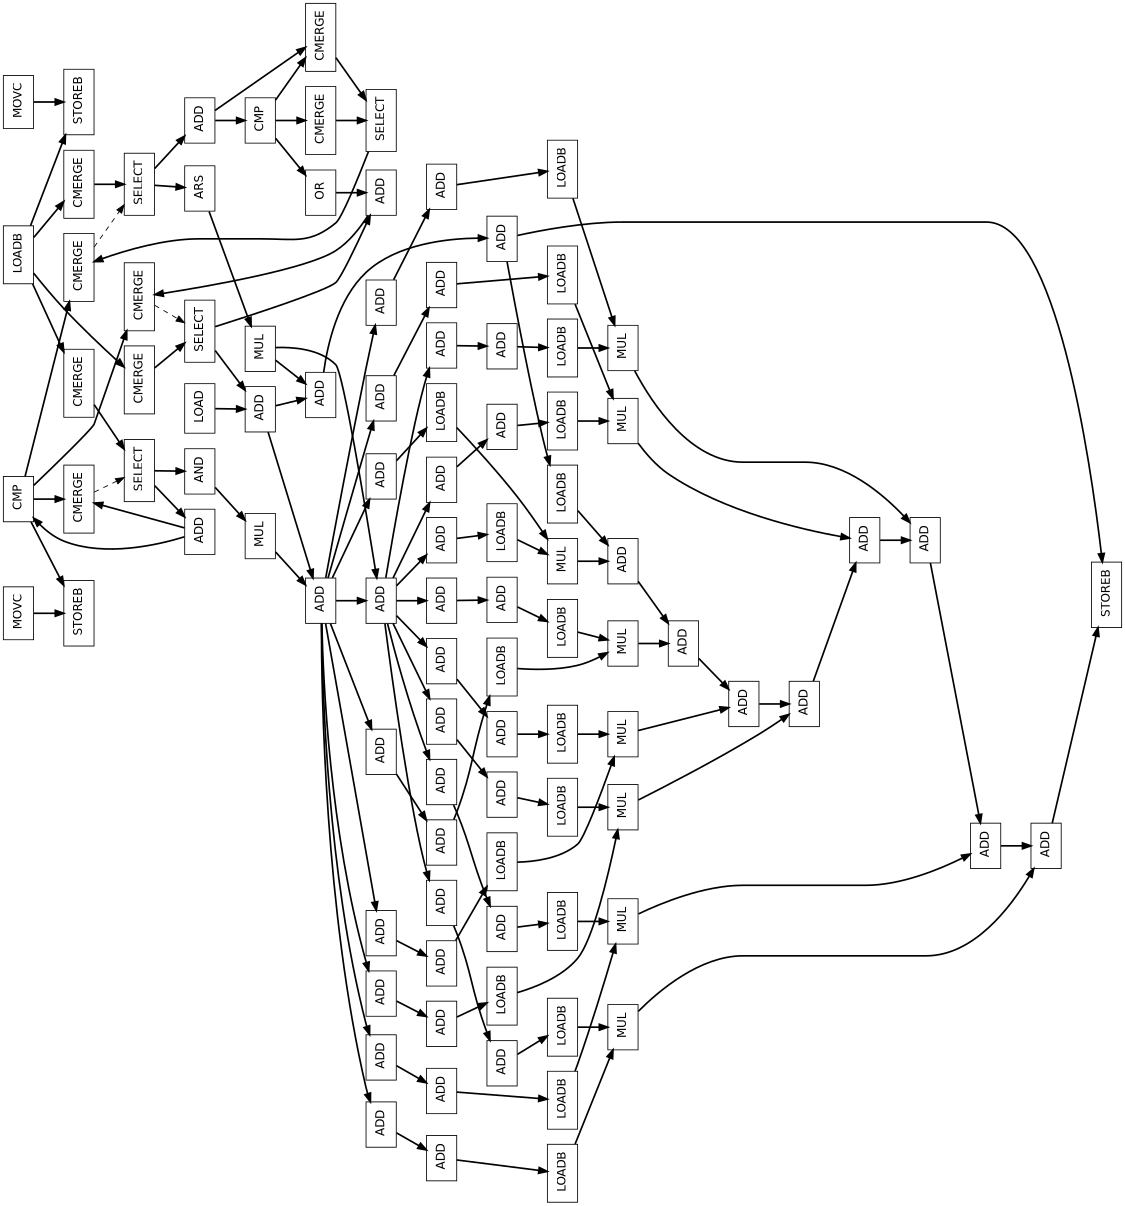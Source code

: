 digraph Region_18 {
	graph [ nslimit = "1000.0",
	orientation = landscape,
		center = true,
	page = "8.5,11",
	compound=true,
	size = "10,7.5" ] ;
"Op_20094" [ fontname = "Helvetica" shape = box, label = " STOREB"]
"Op_20095" [ fontname = "Helvetica" shape = box, label = " MOVC"]
"Op_86" [ fontname = "Helvetica" shape = box, label = " LOADB"]
"Op_96" [ fontname = "Helvetica" shape = box, label = " STOREB"]
"Op_97" [ fontname = "Helvetica" shape = box, label = " MOVC"]
"Op_0" [ fontname = "Helvetica" shape = box, label = " SELECT"]
"Op_1" [ fontname = "Helvetica" shape = box, label = " ADD"]
"Op_2" [ fontname = "Helvetica" shape = box, label = " ADD"]
"Op_3" [ fontname = "Helvetica" shape = box, label = " LOAD"]
"Op_4" [ fontname = "Helvetica" shape = box, label = " ADD"]
"Op_5" [ fontname = "Helvetica" shape = box, label = " ADD"]
"Op_6" [ fontname = "Helvetica" shape = box, label = " STOREB"]
"Op_7" [ fontname = "Helvetica" shape = box, label = " LOADB"]
"Op_8" [ fontname = "Helvetica" shape = box, label = " ADD"]
"Op_9" [ fontname = "Helvetica" shape = box, label = " ADD"]
"Op_10" [ fontname = "Helvetica" shape = box, label = " ADD"]
"Op_11" [ fontname = "Helvetica" shape = box, label = " ADD"]
"Op_12" [ fontname = "Helvetica" shape = box, label = " ADD"]
"Op_13" [ fontname = "Helvetica" shape = box, label = " ADD"]
"Op_14" [ fontname = "Helvetica" shape = box, label = " ADD"]
"Op_15" [ fontname = "Helvetica" shape = box, label = " ADD"]
"Op_16" [ fontname = "Helvetica" shape = box, label = " ADD"]
"Op_17" [ fontname = "Helvetica" shape = box, label = " ADD"]
"Op_18" [ fontname = "Helvetica" shape = box, label = " ADD"]
"Op_19" [ fontname = "Helvetica" shape = box, label = " LOADB"]
"Op_20" [ fontname = "Helvetica" shape = box, label = " MUL"]
"Op_33" [ fontname = "Helvetica" shape = box, label = " ADD"]
"Op_21" [ fontname = "Helvetica" shape = box, label = " ADD"]
"Op_22" [ fontname = "Helvetica" shape = box, label = " ADD"]
"Op_23" [ fontname = "Helvetica" shape = box, label = " LOADB"]
"Op_24" [ fontname = "Helvetica" shape = box, label = " MUL"]
"Op_25" [ fontname = "Helvetica" shape = box, label = " ADD"]
"Op_26" [ fontname = "Helvetica" shape = box, label = " ADD"]
"Op_27" [ fontname = "Helvetica" shape = box, label = " LOADB"]
"Op_28" [ fontname = "Helvetica" shape = box, label = " MUL"]
"Op_29" [ fontname = "Helvetica" shape = box, label = " ADD"]
"Op_30" [ fontname = "Helvetica" shape = box, label = " ADD"]
"Op_31" [ fontname = "Helvetica" shape = box, label = " LOADB"]
"Op_32" [ fontname = "Helvetica" shape = box, label = " MUL"]
"Op_58" [ fontname = "Helvetica" shape = box, label = " ADD"]
"Op_59" [ fontname = "Helvetica" shape = box, label = " ADD"]
"Op_34" [ fontname = "Helvetica" shape = box, label = " ADD"]
"Op_35" [ fontname = "Helvetica" shape = box, label = " LOADB"]
"Op_36" [ fontname = "Helvetica" shape = box, label = " MUL"]
"Op_37" [ fontname = "Helvetica" shape = box, label = " ADD"]
"Op_38" [ fontname = "Helvetica" shape = box, label = " ADD"]
"Op_39" [ fontname = "Helvetica" shape = box, label = " LOADB"]
"Op_40" [ fontname = "Helvetica" shape = box, label = " MUL"]
"Op_41" [ fontname = "Helvetica" shape = box, label = " ADD"]
"Op_42" [ fontname = "Helvetica" shape = box, label = " ADD"]
"Op_43" [ fontname = "Helvetica" shape = box, label = " LOADB"]
"Op_44" [ fontname = "Helvetica" shape = box, label = " MUL"]
"Op_45" [ fontname = "Helvetica" shape = box, label = " ADD"]
"Op_46" [ fontname = "Helvetica" shape = box, label = " LOADB"]
"Op_47" [ fontname = "Helvetica" shape = box, label = " MUL"]
"Op_48" [ fontname = "Helvetica" shape = box, label = " ADD"]
"Op_49" [ fontname = "Helvetica" shape = box, label = " ADD"]
"Op_50" [ fontname = "Helvetica" shape = box, label = " ADD"]
"Op_51" [ fontname = "Helvetica" shape = box, label = " LOADB"]
"Op_52" [ fontname = "Helvetica" shape = box, label = " ADD"]
"Op_53" [ fontname = "Helvetica" shape = box, label = " ADD"]
"Op_54" [ fontname = "Helvetica" shape = box, label = " LOADB"]
"Op_55" [ fontname = "Helvetica" shape = box, label = " ADD"]
"Op_56" [ fontname = "Helvetica" shape = box, label = " ADD"]
"Op_57" [ fontname = "Helvetica" shape = box, label = " LOADB"]
"Op_60" [ fontname = "Helvetica" shape = box, label = " LOADB"]
"Op_61" [ fontname = "Helvetica" shape = box, label = " ADD"]
"Op_62" [ fontname = "Helvetica" shape = box, label = " ADD"]
"Op_63" [ fontname = "Helvetica" shape = box, label = " LOADB"]
"Op_64" [ fontname = "Helvetica" shape = box, label = " ADD"]
"Op_65" [ fontname = "Helvetica" shape = box, label = " ADD"]
"Op_66" [ fontname = "Helvetica" shape = box, label = " LOADB"]
"Op_67" [ fontname = "Helvetica" shape = box, label = " ADD"]
"Op_68" [ fontname = "Helvetica" shape = box, label = " ADD"]
"Op_69" [ fontname = "Helvetica" shape = box, label = " LOADB"]
"Op_70" [ fontname = "Helvetica" shape = box, label = " ADD"]
"Op_71" [ fontname = "Helvetica" shape = box, label = " LOADB"]
"Op_72" [ fontname = "Helvetica" shape = box, label = " SELECT"]
"Op_73" [ fontname = "Helvetica" shape = box, label = " ADD"]
"Op_74" [ fontname = "Helvetica" shape = box, label = " SELECT"]
"Op_75" [ fontname = "Helvetica" shape = box, label = " CMP"]
"Op_76" [ fontname = "Helvetica" shape = box, label = " OR"]
"Op_77" [ fontname = "Helvetica" shape = box, label = " ARS"]
"Op_78" [ fontname = "Helvetica" shape = box, label = " MUL"]
"Op_79" [ fontname = "Helvetica" shape = box, label = " SELECT"]
"Op_80" [ fontname = "Helvetica" shape = box, label = " ADD"]
"Op_81" [ fontname = "Helvetica" shape = box, label = " CMP"]
"Op_83" [ fontname = "Helvetica" shape = box, label = " AND"]
"Op_84" [ fontname = "Helvetica" shape = box, label = " MUL"]
"Op_89" [ fontname = "Helvetica" shape = box, label = " CMERGE"]
"Op_90" [ fontname = "Helvetica" shape = box, label = " CMERGE"]
"Op_91" [ fontname = "Helvetica" shape = box, label = " CMERGE"]
"Op_92" [ fontname = "Helvetica" shape = box, label = " CMERGE"]
"Op_85" [ fontname = "Helvetica" shape = box, label = " CMERGE"]
"Op_87" [ fontname = "Helvetica" shape = box, label = " CMERGE"]
"Op_88" [ fontname = "Helvetica" shape = box, label = " CMERGE"]
"Op_93" [ fontname = "Helvetica" shape = box, label = " CMERGE"]
"Op_0" -> "Op_1" [style = bold, color = black];
"Op_0" -> "Op_2" [style = bold, color = black];
"Op_1" -> "Op_85" [style = bold, color = black];
"Op_2" -> "Op_4" [style = bold, color = black];
"Op_2" -> "Op_16" [style = bold, color = black];
"Op_3" -> "Op_2" [style = bold, color = black];
"Op_4" -> "Op_5" [style = bold, color = black];
"Op_5" -> "Op_6" [style = bold, color = black];
"Op_5" -> "Op_7" [style = bold, color = black];
"Op_7" -> "Op_8" [style = bold, color = black];
"Op_8" -> "Op_9" [style = bold, color = black];
"Op_9" -> "Op_10" [style = bold, color = black];
"Op_10" -> "Op_11" [style = bold, color = black];
"Op_11" -> "Op_12" [style = bold, color = black];
"Op_12" -> "Op_13" [style = bold, color = black];
"Op_13" -> "Op_14" [style = bold, color = black];
"Op_14" -> "Op_15" [style = bold, color = black];
"Op_15" -> "Op_6" [style = bold, color = black];
"Op_16" -> "Op_17" [style = bold, color = black];
"Op_16" -> "Op_21" [style = bold, color = black];
"Op_16" -> "Op_25" [style = bold, color = black];
"Op_16" -> "Op_29" [style = bold, color = black];
"Op_16" -> "Op_33" [style = bold, color = black];
"Op_16" -> "Op_37" [style = bold, color = black];
"Op_16" -> "Op_41" [style = bold, color = black];
"Op_16" -> "Op_45" [style = bold, color = black];
"Op_16" -> "Op_48" [style = bold, color = black];
"Op_17" -> "Op_18" [style = bold, color = black];
"Op_18" -> "Op_19" [style = bold, color = black];
"Op_19" -> "Op_20" [style = bold, color = black];
"Op_20" -> "Op_15" [style = bold, color = black];
"Op_21" -> "Op_22" [style = bold, color = black];
"Op_22" -> "Op_23" [style = bold, color = black];
"Op_23" -> "Op_24" [style = bold, color = black];
"Op_24" -> "Op_14" [style = bold, color = black];
"Op_25" -> "Op_26" [style = bold, color = black];
"Op_26" -> "Op_27" [style = bold, color = black];
"Op_27" -> "Op_28" [style = bold, color = black];
"Op_28" -> "Op_13" [style = bold, color = black];
"Op_29" -> "Op_30" [style = bold, color = black];
"Op_30" -> "Op_31" [style = bold, color = black];
"Op_31" -> "Op_32" [style = bold, color = black];
"Op_32" -> "Op_12" [style = bold, color = black];
"Op_33" -> "Op_34" [style = bold, color = black];
"Op_34" -> "Op_35" [style = bold, color = black];
"Op_35" -> "Op_36" [style = bold, color = black];
"Op_36" -> "Op_11" [style = bold, color = black];
"Op_37" -> "Op_38" [style = bold, color = black];
"Op_38" -> "Op_39" [style = bold, color = black];
"Op_39" -> "Op_40" [style = bold, color = black];
"Op_40" -> "Op_10" [style = bold, color = black];
"Op_41" -> "Op_42" [style = bold, color = black];
"Op_42" -> "Op_43" [style = bold, color = black];
"Op_43" -> "Op_44" [style = bold, color = black];
"Op_44" -> "Op_9" [style = bold, color = black];
"Op_45" -> "Op_46" [style = bold, color = black];
"Op_46" -> "Op_47" [style = bold, color = black];
"Op_47" -> "Op_8" [style = bold, color = black];
"Op_48" -> "Op_49" [style = bold, color = black];
"Op_48" -> "Op_52" [style = bold, color = black];
"Op_48" -> "Op_55" [style = bold, color = black];
"Op_48" -> "Op_58" [style = bold, color = black];
"Op_48" -> "Op_61" [style = bold, color = black];
"Op_48" -> "Op_64" [style = bold, color = black];
"Op_48" -> "Op_67" [style = bold, color = black];
"Op_48" -> "Op_70" [style = bold, color = black];
"Op_49" -> "Op_50" [style = bold, color = black];
"Op_50" -> "Op_51" [style = bold, color = black];
"Op_51" -> "Op_20" [style = bold, color = black];
"Op_52" -> "Op_53" [style = bold, color = black];
"Op_53" -> "Op_54" [style = bold, color = black];
"Op_54" -> "Op_24" [style = bold, color = black];
"Op_55" -> "Op_56" [style = bold, color = black];
"Op_56" -> "Op_57" [style = bold, color = black];
"Op_57" -> "Op_28" [style = bold, color = black];
"Op_58" -> "Op_59" [style = bold, color = black];
"Op_59" -> "Op_60" [style = bold, color = black];
"Op_60" -> "Op_32" [style = bold, color = black];
"Op_61" -> "Op_62" [style = bold, color = black];
"Op_62" -> "Op_63" [style = bold, color = black];
"Op_63" -> "Op_36" [style = bold, color = black];
"Op_64" -> "Op_65" [style = bold, color = black];
"Op_65" -> "Op_66" [style = bold, color = black];
"Op_66" -> "Op_40" [style = bold, color = black];
"Op_67" -> "Op_68" [style = bold, color = black];
"Op_68" -> "Op_69" [style = bold, color = black];
"Op_69" -> "Op_44" [style = bold, color = black];
"Op_70" -> "Op_71" [style = bold, color = black];
"Op_71" -> "Op_47" [style = bold, color = black];
"Op_72" -> "Op_73" [style = bold, color = black];
"Op_72" -> "Op_77" [style = bold, color = black];
"Op_73" -> "Op_75" [style = bold, color = black];
"Op_73" -> "Op_93" [style = bold, color = black];
"Op_74" -> "Op_88" [style = bold, color = black];
"Op_75" -> "Op_76" [style = bold, color = black];
"Op_75" -> "Op_92" [style = bold, color = black];
"Op_75" -> "Op_93" [style = bold, color = black];
"Op_76" -> "Op_1" [style = bold, color = black];
"Op_77" -> "Op_78" [style = bold, color = black];
"Op_78" -> "Op_48" [style = bold, color = black];
"Op_78" -> "Op_4" [style = bold, color = black];
"Op_79" -> "Op_80" [style = bold, color = black];
"Op_79" -> "Op_83" [style = bold, color = black];
"Op_80" -> "Op_81" [style = bold, color = black];
"Op_80" -> "Op_90" [style = bold, color = black];
"Op_81" -> "Op_85" [style = bold, color = black];
"Op_81" -> "Op_88" [style = bold, color = black];
"Op_81" -> "Op_90" [style = bold, color = black];
"Op_81" -> "Op_20094" [style = bold, color = black];
"Op_83" -> "Op_84" [style = bold, color = black];
"Op_84" -> "Op_16" [style = bold, color = black];
"Op_85" -> "Op_0" [style = dashed, color = black];
"Op_86" -> "Op_87" [style = bold, color = black];
"Op_86" -> "Op_89" [style = bold, color = black];
"Op_86" -> "Op_91" [style = bold, color = black];
"Op_86" -> "Op_96" [style = bold, color = black];
"Op_87" -> "Op_0" [style = bold, color = black];
"Op_88" -> "Op_72" [style = dashed, color = black];
"Op_89" -> "Op_72" [style = bold, color = black];
"Op_90" -> "Op_79" [style = dashed, color = black];
"Op_91" -> "Op_79" [style = bold, color = black];
"Op_92" -> "Op_74" [style = bold, color = black];
"Op_93" -> "Op_74" [style = bold, color = black];
"Op_20095" -> "Op_20094" [style = bold, color = black];
"Op_97" -> "Op_96" [style = bold, color = black];
}

